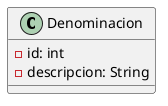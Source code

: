 @startuml
'https://plantuml.com/class-diagram

class Denominacion{
    - id: int
    - descripcion: String

}



@enduml